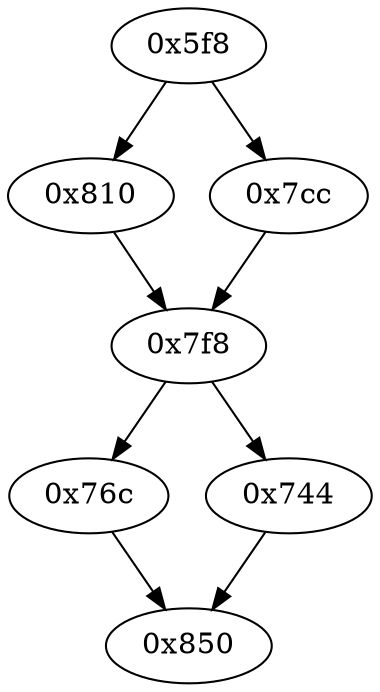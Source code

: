 strict digraph "" {
	graph ["edge"="{}",
		file="/Users/mark/Documents//论文//第二篇论文//2018-08-24交论文后的备份/2019/CFG/small-programs/1b-1-1-2-2-gt127_eq63_dep-0-0-0/\
1528_recovered.dot",
		"graph"="{u'file': u'/Users/mark/Documents//\u8bba\u6587//\u7b2c\u4e8c\u7bc7\u8bba\u6587//2018-08-24\u4ea4\u8bba\u6587\u540e\u7684\u5907\u4efd/\
2019/CFG/small-programs/1b-1-1-2-2-gt127_eq63_dep-0-0-0/1528_recovered.dot'}",
		"node"="{u'opcode': u''}"
	];
	"0x810"	 [opcode="[u'ldr', u'ldr', u'smull', u'add', u'str', u'ldr', u'b']"];
	"0x7f8"	 [opcode="[u'ldr', u'ldr', u'and', u'cmp', u'mov', u'b']"];
	"0x810" -> "0x7f8";
	"0x850"	 [opcode="[u'mov', u'sub', u'pop']"];
	"0x7cc"	 [opcode="[u'ldr', u'lsl', u'str', u'ldr', u'b']"];
	"0x7cc" -> "0x7f8";
	"0x76c"	 [opcode="[u'mov', u'bl', u'ldr', u'b']"];
	"0x76c" -> "0x850";
	"0x744"	 [opcode="[u'mov', u'bl', u'ldr', u'b']"];
	"0x744" -> "0x850";
	"0x7f8" -> "0x76c";
	"0x7f8" -> "0x744";
	"0x5f8"	 [opcode="[u'push', u'add', u'sub', u'mov', u'ldr', u'ldr', u'ldr', u'ldr', u'add', u'ldr', u'add', u'b']"];
	"0x5f8" -> "0x810";
	"0x5f8" -> "0x7cc";
}
